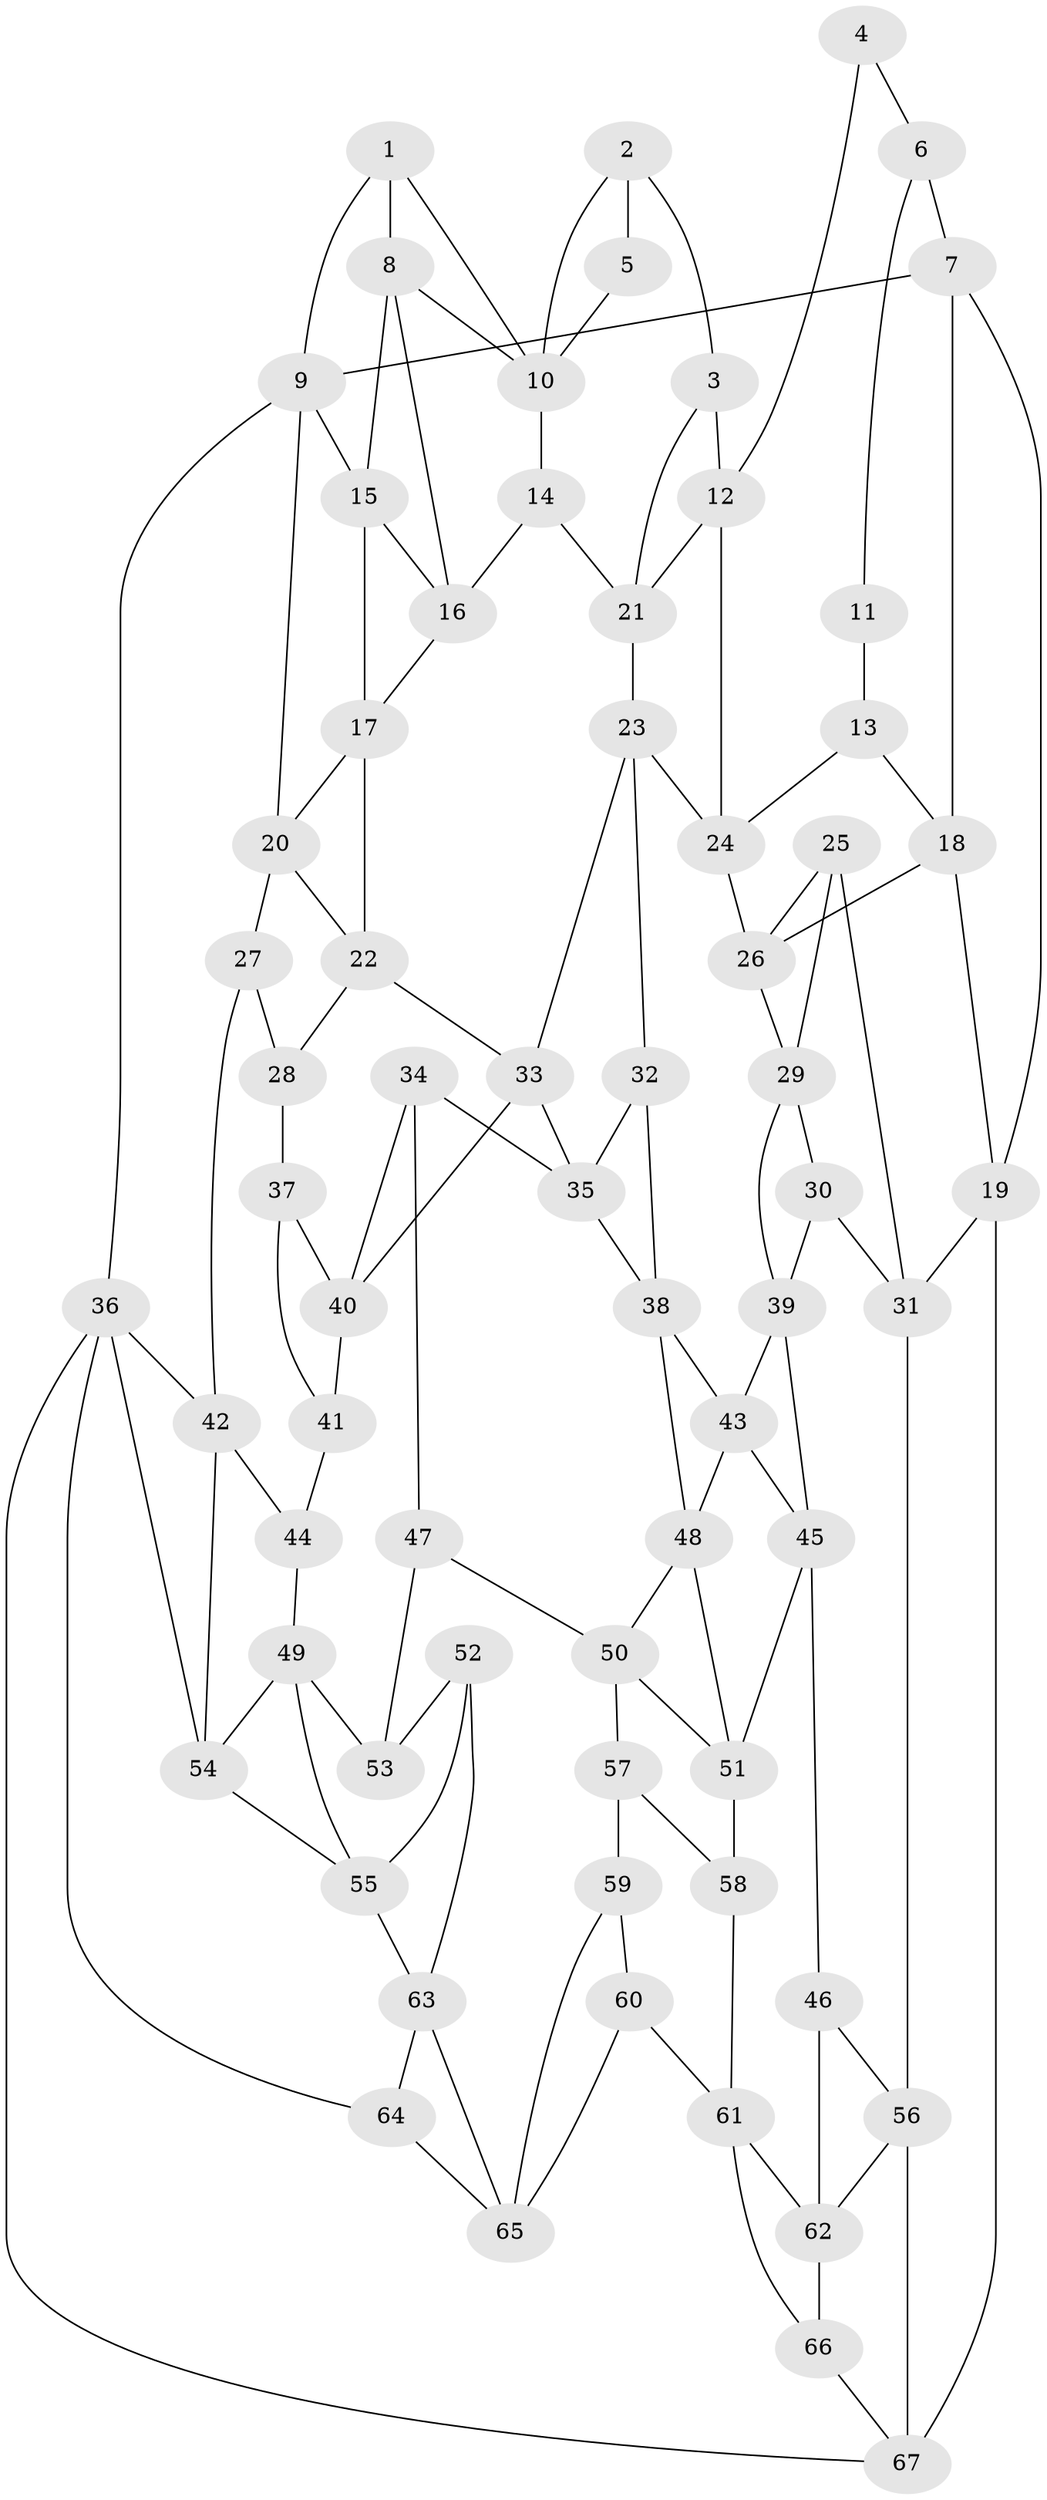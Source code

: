 // original degree distribution, {3: 0.022556390977443608, 4: 0.23308270676691728, 6: 0.22556390977443608, 5: 0.518796992481203}
// Generated by graph-tools (version 1.1) at 2025/03/03/09/25 03:03:23]
// undirected, 67 vertices, 120 edges
graph export_dot {
graph [start="1"]
  node [color=gray90,style=filled];
  1;
  2;
  3;
  4;
  5;
  6;
  7;
  8;
  9;
  10;
  11;
  12;
  13;
  14;
  15;
  16;
  17;
  18;
  19;
  20;
  21;
  22;
  23;
  24;
  25;
  26;
  27;
  28;
  29;
  30;
  31;
  32;
  33;
  34;
  35;
  36;
  37;
  38;
  39;
  40;
  41;
  42;
  43;
  44;
  45;
  46;
  47;
  48;
  49;
  50;
  51;
  52;
  53;
  54;
  55;
  56;
  57;
  58;
  59;
  60;
  61;
  62;
  63;
  64;
  65;
  66;
  67;
  1 -- 8 [weight=1.0];
  1 -- 9 [weight=1.0];
  1 -- 10 [weight=1.0];
  2 -- 3 [weight=1.0];
  2 -- 5 [weight=1.0];
  2 -- 10 [weight=1.0];
  3 -- 12 [weight=1.0];
  3 -- 21 [weight=1.0];
  4 -- 6 [weight=1.0];
  4 -- 12 [weight=1.0];
  5 -- 10 [weight=2.0];
  6 -- 7 [weight=2.0];
  6 -- 11 [weight=1.0];
  7 -- 9 [weight=1.0];
  7 -- 18 [weight=1.0];
  7 -- 19 [weight=1.0];
  8 -- 10 [weight=1.0];
  8 -- 15 [weight=1.0];
  8 -- 16 [weight=1.0];
  9 -- 15 [weight=1.0];
  9 -- 20 [weight=1.0];
  9 -- 36 [weight=1.0];
  10 -- 14 [weight=1.0];
  11 -- 13 [weight=2.0];
  12 -- 21 [weight=1.0];
  12 -- 24 [weight=1.0];
  13 -- 18 [weight=1.0];
  13 -- 24 [weight=1.0];
  14 -- 16 [weight=1.0];
  14 -- 21 [weight=1.0];
  15 -- 16 [weight=1.0];
  15 -- 17 [weight=1.0];
  16 -- 17 [weight=1.0];
  17 -- 20 [weight=1.0];
  17 -- 22 [weight=1.0];
  18 -- 19 [weight=1.0];
  18 -- 26 [weight=1.0];
  19 -- 31 [weight=1.0];
  19 -- 67 [weight=2.0];
  20 -- 22 [weight=1.0];
  20 -- 27 [weight=1.0];
  21 -- 23 [weight=1.0];
  22 -- 28 [weight=1.0];
  22 -- 33 [weight=1.0];
  23 -- 24 [weight=1.0];
  23 -- 32 [weight=1.0];
  23 -- 33 [weight=1.0];
  24 -- 26 [weight=1.0];
  25 -- 26 [weight=1.0];
  25 -- 29 [weight=1.0];
  25 -- 31 [weight=1.0];
  26 -- 29 [weight=1.0];
  27 -- 28 [weight=1.0];
  27 -- 42 [weight=1.0];
  28 -- 37 [weight=2.0];
  29 -- 30 [weight=1.0];
  29 -- 39 [weight=1.0];
  30 -- 31 [weight=1.0];
  30 -- 39 [weight=1.0];
  31 -- 56 [weight=1.0];
  32 -- 35 [weight=1.0];
  32 -- 38 [weight=1.0];
  33 -- 35 [weight=1.0];
  33 -- 40 [weight=1.0];
  34 -- 35 [weight=1.0];
  34 -- 40 [weight=1.0];
  34 -- 47 [weight=1.0];
  35 -- 38 [weight=1.0];
  36 -- 42 [weight=1.0];
  36 -- 54 [weight=1.0];
  36 -- 64 [weight=1.0];
  36 -- 67 [weight=1.0];
  37 -- 40 [weight=1.0];
  37 -- 41 [weight=1.0];
  38 -- 43 [weight=1.0];
  38 -- 48 [weight=1.0];
  39 -- 43 [weight=1.0];
  39 -- 45 [weight=1.0];
  40 -- 41 [weight=1.0];
  41 -- 44 [weight=2.0];
  42 -- 44 [weight=1.0];
  42 -- 54 [weight=1.0];
  43 -- 45 [weight=1.0];
  43 -- 48 [weight=1.0];
  44 -- 49 [weight=1.0];
  45 -- 46 [weight=1.0];
  45 -- 51 [weight=1.0];
  46 -- 56 [weight=1.0];
  46 -- 62 [weight=1.0];
  47 -- 50 [weight=1.0];
  47 -- 53 [weight=2.0];
  48 -- 50 [weight=1.0];
  48 -- 51 [weight=1.0];
  49 -- 53 [weight=1.0];
  49 -- 54 [weight=1.0];
  49 -- 55 [weight=1.0];
  50 -- 51 [weight=1.0];
  50 -- 57 [weight=1.0];
  51 -- 58 [weight=1.0];
  52 -- 53 [weight=1.0];
  52 -- 55 [weight=1.0];
  52 -- 63 [weight=1.0];
  54 -- 55 [weight=1.0];
  55 -- 63 [weight=1.0];
  56 -- 62 [weight=1.0];
  56 -- 67 [weight=1.0];
  57 -- 58 [weight=1.0];
  57 -- 59 [weight=2.0];
  58 -- 61 [weight=1.0];
  59 -- 60 [weight=1.0];
  59 -- 65 [weight=1.0];
  60 -- 61 [weight=1.0];
  60 -- 65 [weight=1.0];
  61 -- 62 [weight=1.0];
  61 -- 66 [weight=1.0];
  62 -- 66 [weight=1.0];
  63 -- 64 [weight=1.0];
  63 -- 65 [weight=1.0];
  64 -- 65 [weight=1.0];
  66 -- 67 [weight=1.0];
}
